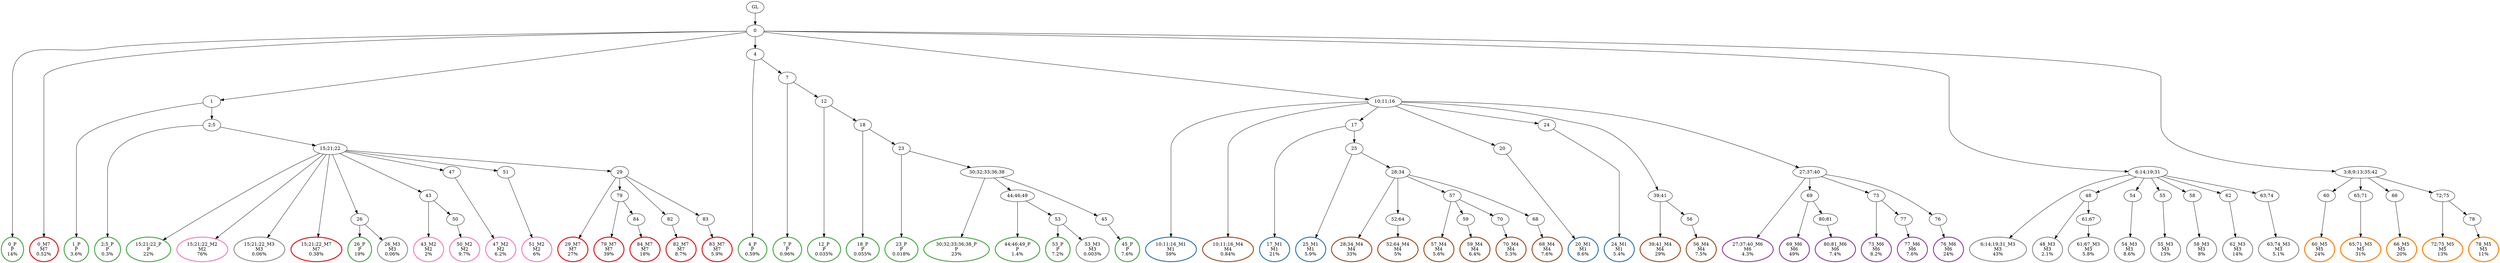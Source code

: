 digraph T {
	{
		rank=same
		116 [penwidth=3,colorscheme=set19,color=3,label="0_P\nP\n14%"]
		114 [penwidth=3,colorscheme=set19,color=3,label="1_P\nP\n3.6%"]
		112 [penwidth=3,colorscheme=set19,color=3,label="2;5_P\nP\n0.3%"]
		110 [penwidth=3,colorscheme=set19,color=3,label="15;21;22_P\nP\n22%"]
		108 [penwidth=3,colorscheme=set19,color=3,label="26_P\nP\n19%"]
		106 [penwidth=3,colorscheme=set19,color=3,label="4_P\nP\n0.59%"]
		104 [penwidth=3,colorscheme=set19,color=3,label="7_P\nP\n0.96%"]
		102 [penwidth=3,colorscheme=set19,color=3,label="12_P\nP\n0.035%"]
		100 [penwidth=3,colorscheme=set19,color=3,label="18_P\nP\n0.055%"]
		98 [penwidth=3,colorscheme=set19,color=3,label="23_P\nP\n0.018%"]
		96 [penwidth=3,colorscheme=set19,color=3,label="30;32;33;36;38_P\nP\n23%"]
		94 [penwidth=3,colorscheme=set19,color=3,label="44;46;49_P\nP\n1.4%"]
		92 [penwidth=3,colorscheme=set19,color=3,label="53_P\nP\n7.2%"]
		90 [penwidth=3,colorscheme=set19,color=3,label="45_P\nP\n7.6%"]
		88 [penwidth=3,colorscheme=set19,color=2,label="10;11;16_M1\nM1\n59%"]
		86 [penwidth=3,colorscheme=set19,color=2,label="17_M1\nM1\n21%"]
		84 [penwidth=3,colorscheme=set19,color=2,label="25_M1\nM1\n5.9%"]
		82 [penwidth=3,colorscheme=set19,color=2,label="20_M1\nM1\n8.6%"]
		80 [penwidth=3,colorscheme=set19,color=2,label="24_M1\nM1\n5.4%"]
		79 [penwidth=3,colorscheme=set19,color=8,label="15;21;22_M2\nM2\n76%"]
		77 [penwidth=3,colorscheme=set19,color=8,label="43_M2\nM2\n2%"]
		75 [penwidth=3,colorscheme=set19,color=8,label="50_M2\nM2\n9.7%"]
		73 [penwidth=3,colorscheme=set19,color=8,label="47_M2\nM2\n6.2%"]
		71 [penwidth=3,colorscheme=set19,color=8,label="51_M2\nM2\n6%"]
		70 [penwidth=3,colorscheme=set19,color=9,label="15;21;22_M3\nM3\n0.06%"]
		69 [penwidth=3,colorscheme=set19,color=9,label="26_M3\nM3\n0.06%"]
		68 [penwidth=3,colorscheme=set19,color=9,label="53_M3\nM3\n0.003%"]
		66 [penwidth=3,colorscheme=set19,color=9,label="6;14;19;31_M3\nM3\n43%"]
		64 [penwidth=3,colorscheme=set19,color=9,label="48_M3\nM3\n2.1%"]
		62 [penwidth=3,colorscheme=set19,color=9,label="61;67_M3\nM3\n5.8%"]
		60 [penwidth=3,colorscheme=set19,color=9,label="54_M3\nM3\n8.6%"]
		58 [penwidth=3,colorscheme=set19,color=9,label="55_M3\nM3\n13%"]
		56 [penwidth=3,colorscheme=set19,color=9,label="58_M3\nM3\n8%"]
		54 [penwidth=3,colorscheme=set19,color=9,label="62_M3\nM3\n14%"]
		52 [penwidth=3,colorscheme=set19,color=9,label="63;74_M3\nM3\n5.1%"]
		51 [penwidth=3,colorscheme=set19,color=7,label="10;11;16_M4\nM4\n0.84%"]
		49 [penwidth=3,colorscheme=set19,color=7,label="28;34_M4\nM4\n33%"]
		47 [penwidth=3,colorscheme=set19,color=7,label="52;64_M4\nM4\n5%"]
		45 [penwidth=3,colorscheme=set19,color=7,label="57_M4\nM4\n5.6%"]
		43 [penwidth=3,colorscheme=set19,color=7,label="59_M4\nM4\n6.4%"]
		41 [penwidth=3,colorscheme=set19,color=7,label="70_M4\nM4\n5.3%"]
		39 [penwidth=3,colorscheme=set19,color=7,label="68_M4\nM4\n7.6%"]
		37 [penwidth=3,colorscheme=set19,color=7,label="39;41_M4\nM4\n29%"]
		35 [penwidth=3,colorscheme=set19,color=7,label="56_M4\nM4\n7.5%"]
		32 [penwidth=3,colorscheme=set19,color=5,label="60_M5\nM5\n24%"]
		30 [penwidth=3,colorscheme=set19,color=5,label="65;71_M5\nM5\n31%"]
		28 [penwidth=3,colorscheme=set19,color=5,label="66_M5\nM5\n20%"]
		26 [penwidth=3,colorscheme=set19,color=5,label="72;75_M5\nM5\n13%"]
		24 [penwidth=3,colorscheme=set19,color=5,label="78_M5\nM5\n11%"]
		22 [penwidth=3,colorscheme=set19,color=4,label="27;37;40_M6\nM6\n4.3%"]
		20 [penwidth=3,colorscheme=set19,color=4,label="69_M6\nM6\n49%"]
		18 [penwidth=3,colorscheme=set19,color=4,label="80;81_M6\nM6\n7.4%"]
		16 [penwidth=3,colorscheme=set19,color=4,label="73_M6\nM6\n8.2%"]
		14 [penwidth=3,colorscheme=set19,color=4,label="77_M6\nM6\n7.6%"]
		12 [penwidth=3,colorscheme=set19,color=4,label="76_M6\nM6\n24%"]
		11 [penwidth=3,colorscheme=set19,color=1,label="0_M7\nM7\n0.52%"]
		10 [penwidth=3,colorscheme=set19,color=1,label="15;21;22_M7\nM7\n0.38%"]
		8 [penwidth=3,colorscheme=set19,color=1,label="29_M7\nM7\n27%"]
		6 [penwidth=3,colorscheme=set19,color=1,label="79_M7\nM7\n39%"]
		4 [penwidth=3,colorscheme=set19,color=1,label="84_M7\nM7\n18%"]
		2 [penwidth=3,colorscheme=set19,color=1,label="82_M7\nM7\n8.7%"]
		0 [penwidth=3,colorscheme=set19,color=1,label="83_M7\nM7\n5.9%"]
	}
	118 [label="GL"]
	117 [label="0"]
	115 [label="1"]
	113 [label="2;5"]
	111 [label="15;21;22"]
	109 [label="26"]
	107 [label="4"]
	105 [label="7"]
	103 [label="12"]
	101 [label="18"]
	99 [label="23"]
	97 [label="30;32;33;36;38"]
	95 [label="44;46;49"]
	93 [label="53"]
	91 [label="45"]
	89 [label="10;11;16"]
	87 [label="17"]
	85 [label="25"]
	83 [label="20"]
	81 [label="24"]
	78 [label="43"]
	76 [label="50"]
	74 [label="47"]
	72 [label="51"]
	67 [label="6;14;19;31"]
	65 [label="48"]
	63 [label="61;67"]
	61 [label="54"]
	59 [label="55"]
	57 [label="58"]
	55 [label="62"]
	53 [label="63;74"]
	50 [label="28;34"]
	48 [label="52;64"]
	46 [label="57"]
	44 [label="59"]
	42 [label="70"]
	40 [label="68"]
	38 [label="39;41"]
	36 [label="56"]
	34 [label="3;8;9;13;35;42"]
	33 [label="60"]
	31 [label="65;71"]
	29 [label="66"]
	27 [label="72;75"]
	25 [label="78"]
	23 [label="27;37;40"]
	21 [label="69"]
	19 [label="80;81"]
	17 [label="73"]
	15 [label="77"]
	13 [label="76"]
	9 [label="29"]
	7 [label="79"]
	5 [label="84"]
	3 [label="82"]
	1 [label="83"]
	118 -> 117
	117 -> 116
	117 -> 115
	117 -> 107
	117 -> 89
	117 -> 67
	117 -> 34
	117 -> 11
	115 -> 114
	115 -> 113
	113 -> 112
	113 -> 111
	111 -> 110
	111 -> 109
	111 -> 79
	111 -> 78
	111 -> 74
	111 -> 72
	111 -> 70
	111 -> 10
	111 -> 9
	109 -> 108
	109 -> 69
	107 -> 106
	107 -> 105
	105 -> 104
	105 -> 103
	103 -> 102
	103 -> 101
	101 -> 100
	101 -> 99
	99 -> 98
	99 -> 97
	97 -> 96
	97 -> 95
	97 -> 91
	95 -> 94
	95 -> 93
	93 -> 92
	93 -> 68
	91 -> 90
	89 -> 88
	89 -> 87
	89 -> 83
	89 -> 81
	89 -> 51
	89 -> 38
	89 -> 23
	87 -> 86
	87 -> 85
	85 -> 84
	85 -> 50
	83 -> 82
	81 -> 80
	78 -> 77
	78 -> 76
	76 -> 75
	74 -> 73
	72 -> 71
	67 -> 66
	67 -> 65
	67 -> 61
	67 -> 59
	67 -> 57
	67 -> 55
	67 -> 53
	65 -> 64
	65 -> 63
	63 -> 62
	61 -> 60
	59 -> 58
	57 -> 56
	55 -> 54
	53 -> 52
	50 -> 49
	50 -> 48
	50 -> 46
	50 -> 40
	48 -> 47
	46 -> 45
	46 -> 44
	46 -> 42
	44 -> 43
	42 -> 41
	40 -> 39
	38 -> 37
	38 -> 36
	36 -> 35
	34 -> 33
	34 -> 31
	34 -> 29
	34 -> 27
	33 -> 32
	31 -> 30
	29 -> 28
	27 -> 26
	27 -> 25
	25 -> 24
	23 -> 22
	23 -> 21
	23 -> 17
	23 -> 13
	21 -> 20
	21 -> 19
	19 -> 18
	17 -> 16
	17 -> 15
	15 -> 14
	13 -> 12
	9 -> 8
	9 -> 7
	9 -> 3
	9 -> 1
	7 -> 6
	7 -> 5
	5 -> 4
	3 -> 2
	1 -> 0
}
